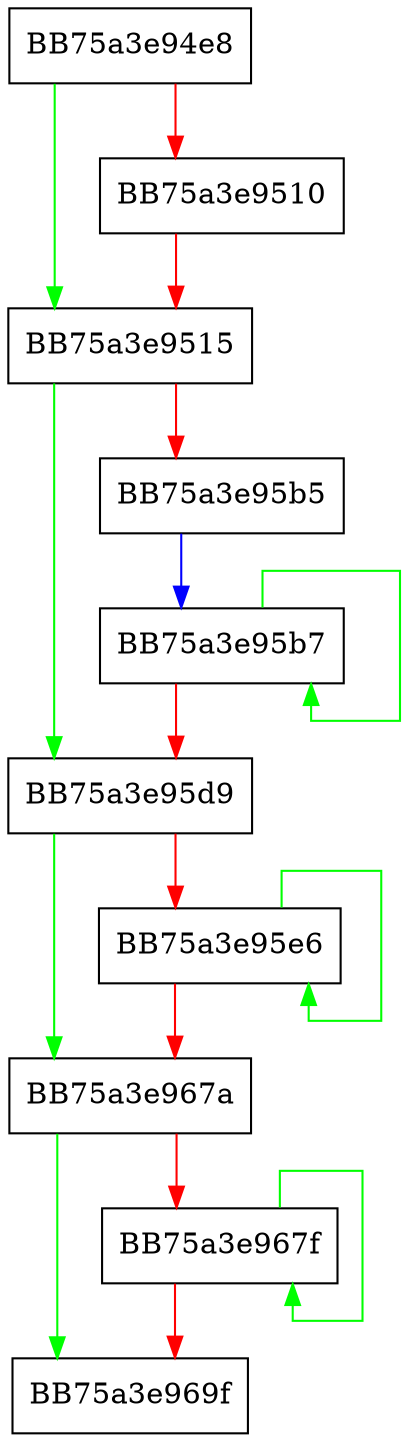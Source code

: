 digraph ScanIdPattern {
  node [shape="box"];
  graph [splines=ortho];
  BB75a3e94e8 -> BB75a3e9515 [color="green"];
  BB75a3e94e8 -> BB75a3e9510 [color="red"];
  BB75a3e9510 -> BB75a3e9515 [color="red"];
  BB75a3e9515 -> BB75a3e95d9 [color="green"];
  BB75a3e9515 -> BB75a3e95b5 [color="red"];
  BB75a3e95b5 -> BB75a3e95b7 [color="blue"];
  BB75a3e95b7 -> BB75a3e95b7 [color="green"];
  BB75a3e95b7 -> BB75a3e95d9 [color="red"];
  BB75a3e95d9 -> BB75a3e967a [color="green"];
  BB75a3e95d9 -> BB75a3e95e6 [color="red"];
  BB75a3e95e6 -> BB75a3e95e6 [color="green"];
  BB75a3e95e6 -> BB75a3e967a [color="red"];
  BB75a3e967a -> BB75a3e969f [color="green"];
  BB75a3e967a -> BB75a3e967f [color="red"];
  BB75a3e967f -> BB75a3e967f [color="green"];
  BB75a3e967f -> BB75a3e969f [color="red"];
}